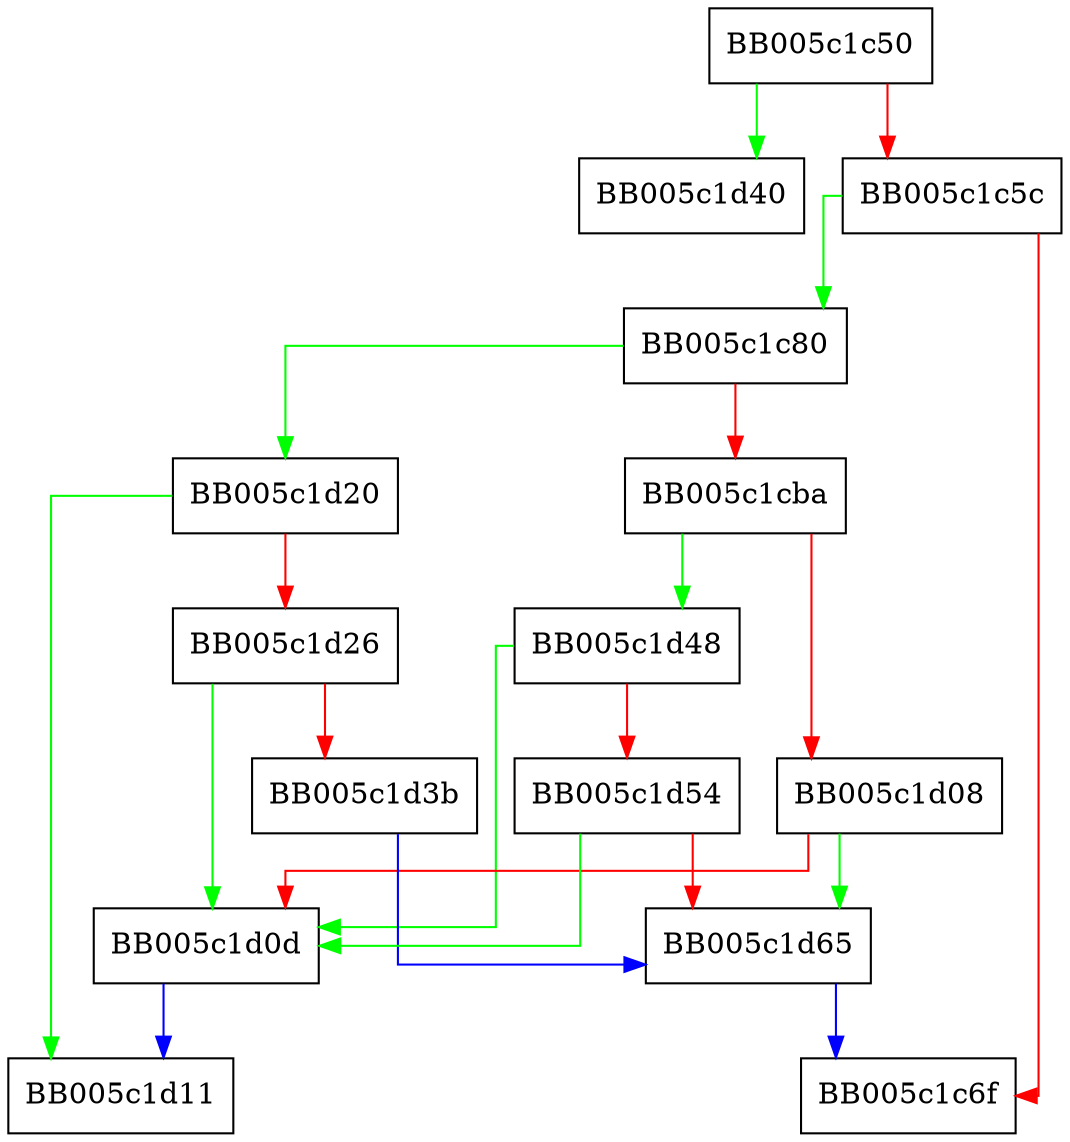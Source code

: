 digraph EVP_CIPHER_CTX_get_iv_length {
  node [shape="box"];
  graph [splines=ortho];
  BB005c1c50 -> BB005c1d40 [color="green"];
  BB005c1c50 -> BB005c1c5c [color="red"];
  BB005c1c5c -> BB005c1c80 [color="green"];
  BB005c1c5c -> BB005c1c6f [color="red"];
  BB005c1c80 -> BB005c1d20 [color="green"];
  BB005c1c80 -> BB005c1cba [color="red"];
  BB005c1cba -> BB005c1d48 [color="green"];
  BB005c1cba -> BB005c1d08 [color="red"];
  BB005c1d08 -> BB005c1d65 [color="green"];
  BB005c1d08 -> BB005c1d0d [color="red"];
  BB005c1d0d -> BB005c1d11 [color="blue"];
  BB005c1d20 -> BB005c1d11 [color="green"];
  BB005c1d20 -> BB005c1d26 [color="red"];
  BB005c1d26 -> BB005c1d0d [color="green"];
  BB005c1d26 -> BB005c1d3b [color="red"];
  BB005c1d3b -> BB005c1d65 [color="blue"];
  BB005c1d48 -> BB005c1d0d [color="green"];
  BB005c1d48 -> BB005c1d54 [color="red"];
  BB005c1d54 -> BB005c1d0d [color="green"];
  BB005c1d54 -> BB005c1d65 [color="red"];
  BB005c1d65 -> BB005c1c6f [color="blue"];
}